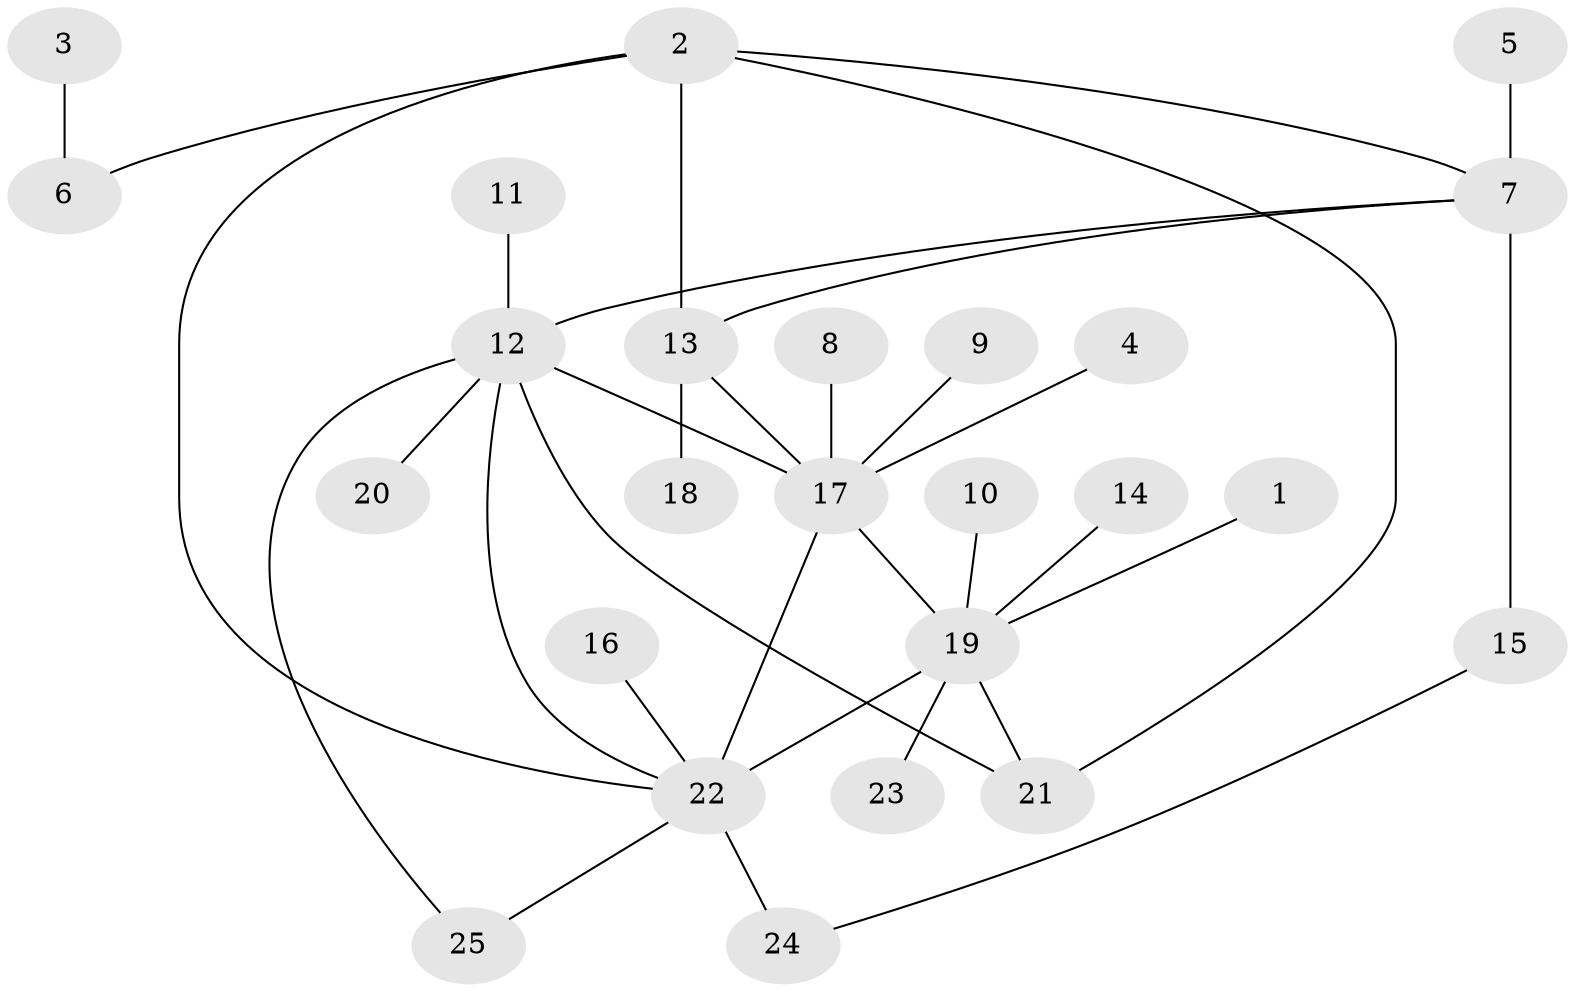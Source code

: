 // original degree distribution, {3: 0.10204081632653061, 9: 0.02040816326530612, 5: 0.04081632653061224, 4: 0.04081632653061224, 6: 0.04081632653061224, 8: 0.02040816326530612, 10: 0.02040816326530612, 2: 0.1836734693877551, 1: 0.5306122448979592}
// Generated by graph-tools (version 1.1) at 2025/50/03/09/25 03:50:33]
// undirected, 25 vertices, 33 edges
graph export_dot {
graph [start="1"]
  node [color=gray90,style=filled];
  1;
  2;
  3;
  4;
  5;
  6;
  7;
  8;
  9;
  10;
  11;
  12;
  13;
  14;
  15;
  16;
  17;
  18;
  19;
  20;
  21;
  22;
  23;
  24;
  25;
  1 -- 19 [weight=1.0];
  2 -- 6 [weight=1.0];
  2 -- 7 [weight=1.0];
  2 -- 13 [weight=1.0];
  2 -- 21 [weight=1.0];
  2 -- 22 [weight=1.0];
  3 -- 6 [weight=1.0];
  4 -- 17 [weight=1.0];
  5 -- 7 [weight=1.0];
  7 -- 12 [weight=1.0];
  7 -- 13 [weight=1.0];
  7 -- 15 [weight=1.0];
  8 -- 17 [weight=1.0];
  9 -- 17 [weight=1.0];
  10 -- 19 [weight=1.0];
  11 -- 12 [weight=1.0];
  12 -- 17 [weight=1.0];
  12 -- 20 [weight=1.0];
  12 -- 21 [weight=1.0];
  12 -- 22 [weight=1.0];
  12 -- 25 [weight=1.0];
  13 -- 17 [weight=1.0];
  13 -- 18 [weight=1.0];
  14 -- 19 [weight=1.0];
  15 -- 24 [weight=1.0];
  16 -- 22 [weight=1.0];
  17 -- 19 [weight=1.0];
  17 -- 22 [weight=1.0];
  19 -- 21 [weight=1.0];
  19 -- 22 [weight=2.0];
  19 -- 23 [weight=1.0];
  22 -- 24 [weight=1.0];
  22 -- 25 [weight=1.0];
}
